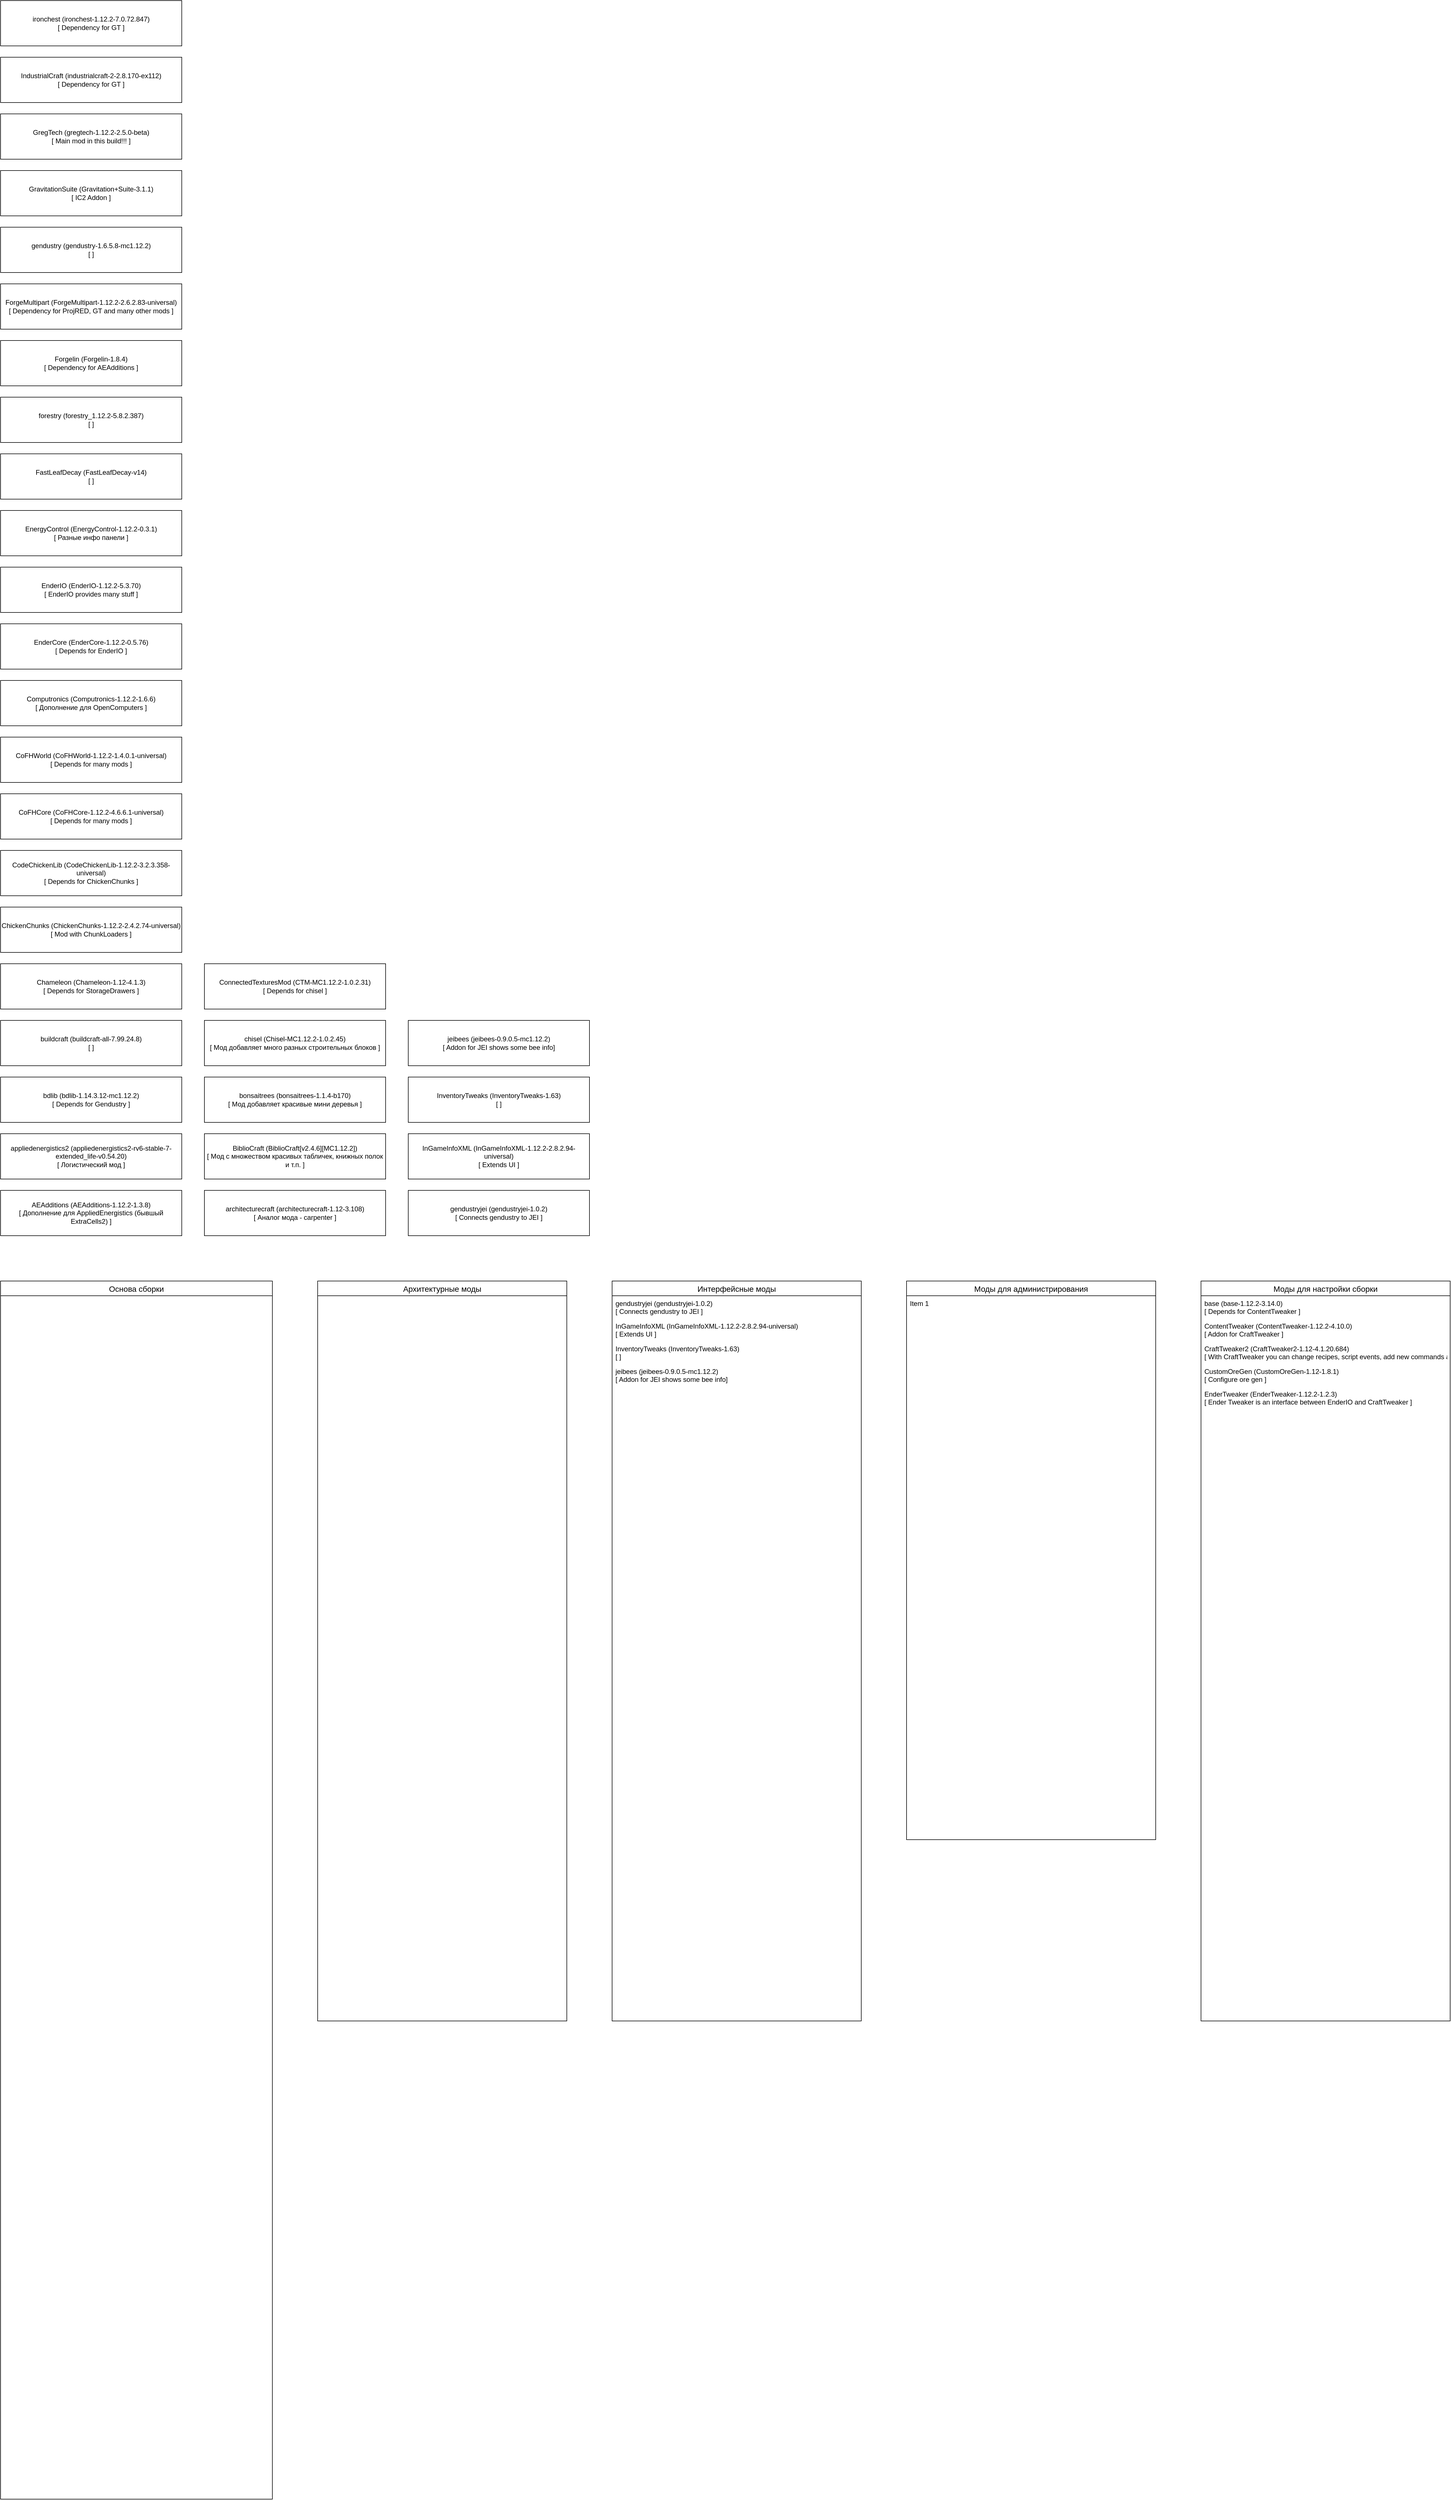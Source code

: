 <mxfile version="20.8.23" type="github">
  <diagram id="2ciV70RLaRKz-P8guRz6" name="Page-1">
    <mxGraphModel dx="1386" dy="1895" grid="1" gridSize="10" guides="1" tooltips="1" connect="1" arrows="1" fold="1" page="1" pageScale="1" pageWidth="850" pageHeight="1100" math="0" shadow="0">
      <root>
        <mxCell id="0" />
        <mxCell id="1" parent="0" />

        <mxCell id="AUP4fguQQ9OvYXi2VR-i-1" value="Интерфейсные моды" style="swimlane;fontStyle=0;childLayout=stackLayout;horizontal=1;startSize=26;horizontalStack=0;resizeParent=1;resizeParentMax=0;resizeLast=0;collapsible=1;marginBottom=0;align=center;fontSize=14;" parent="1" vertex="1">
          <mxGeometry x="1120" y="40" width="440" height="1306" as="geometry" />
        </mxCell>
        <UserObject label="gendustryjei (gendustryjei-1.0.2)&#xa;[ Connects gendustry to JEI ]" link="https://www.curseforge.com/minecraft/mc-mods/gendustry-jei-addon/files/2609434" tooltip="" id="AUP4fguQQ9OvYXi2VR-i-2">
          <mxCell style="text;strokeColor=none;fillColor=none;spacingLeft=4;spacingRight=4;overflow=hidden;rotatable=0;points=[[0,0.5],[1,0.5]];portConstraint=eastwest;fontSize=12;" parent="AUP4fguQQ9OvYXi2VR-i-1" vertex="1">
            <mxGeometry y="26" width="440" height="40" as="geometry" />
          </mxCell>
        </UserObject>
        <UserObject label="InGameInfoXML (InGameInfoXML-1.12.2-2.8.2.94-universal)&#xa;[ Extends UI ]" link="https://www.curseforge.com/minecraft/mc-mods/ingame-info-xml/files/2489566" tooltip="" id="AUP4fguQQ9OvYXi2VR-i-3">
          <mxCell style="text;strokeColor=none;fillColor=none;spacingLeft=4;spacingRight=4;overflow=hidden;rotatable=0;points=[[0,0.5],[1,0.5]];portConstraint=eastwest;fontSize=12;" parent="AUP4fguQQ9OvYXi2VR-i-1" vertex="1">
            <mxGeometry y="66" width="440" height="40" as="geometry" />
          </mxCell>
        </UserObject>
        <UserObject label="InventoryTweaks (InventoryTweaks-1.63)&#xa;[ ]" link="https://www.curseforge.com/minecraft/mc-mods/inventory-tweaks/files/2482481" tooltip="" id="AUP4fguQQ9OvYXi2VR-i-4">
          <mxCell style="text;strokeColor=none;fillColor=none;spacingLeft=4;spacingRight=4;overflow=hidden;rotatable=0;points=[[0,0.5],[1,0.5]];portConstraint=eastwest;fontSize=12;" parent="AUP4fguQQ9OvYXi2VR-i-1" vertex="1">
            <mxGeometry y="106" width="440" height="40" as="geometry" />
          </mxCell>
        </UserObject>
        <UserObject label="jeibees (jeibees-0.9.0.5-mc1.12.2)&#xa;[ Addon for JEI shows some bee info]" link="https://www.curseforge.com/minecraft/mc-mods/jei-bees/files/2490058" tooltip="" id="rv7EcFNvCzqpHA1CRZnH-72">
          <mxCell style="text;strokeColor=none;fillColor=none;spacingLeft=4;spacingRight=4;overflow=hidden;rotatable=0;points=[[0,0.5],[1,0.5]];portConstraint=eastwest;fontSize=12;" parent="AUP4fguQQ9OvYXi2VR-i-1" vertex="1">
            <mxGeometry y="146" width="440" height="40" as="geometry" />
          </mxCell>
        </UserObject>

        <mxCell id="AUP4fguQQ9OvYXi2VR-i-5" value="Моды для администрирования" style="swimlane;fontStyle=0;childLayout=stackLayout;horizontal=1;startSize=26;horizontalStack=0;resizeParent=1;resizeParentMax=0;resizeLast=0;collapsible=1;marginBottom=0;align=center;fontSize=14;" parent="1" vertex="1">
          <mxGeometry x="1640" y="40" width="440" height="986" as="geometry" />
        </mxCell>
        <mxCell id="AUP4fguQQ9OvYXi2VR-i-6" value="Item 1" style="text;strokeColor=none;fillColor=none;spacingLeft=4;spacingRight=4;overflow=hidden;rotatable=0;points=[[0,0.5],[1,0.5]];portConstraint=eastwest;fontSize=12;" parent="AUP4fguQQ9OvYXi2VR-i-5" vertex="1">
          <mxGeometry y="26" width="440" height="40" as="geometry" />
        </mxCell>

        <mxCell id="AUP4fguQQ9OvYXi2VR-i-9" value="Архитектурные моды" style="swimlane;fontStyle=0;childLayout=stackLayout;horizontal=1;startSize=26;horizontalStack=0;resizeParent=1;resizeParentMax=0;resizeLast=0;collapsible=1;marginBottom=0;align=center;fontSize=14;" parent="1" vertex="1">
          <mxGeometry x="600" y="40" width="440" height="1306" as="geometry" />
        </mxCell>

        <mxCell id="AUP4fguQQ9OvYXi2VR-i-13" value="Основа сборки" style="swimlane;fontStyle=0;childLayout=stackLayout;horizontal=1;startSize=26;horizontalStack=0;resizeParent=1;resizeParentMax=0;resizeLast=0;collapsible=1;marginBottom=0;align=center;fontSize=14;" parent="1" vertex="1">
          <mxGeometry x="40" y="40" width="480" height="2150" as="geometry" />
        </mxCell>

        <mxCell id="rv7EcFNvCzqpHA1CRZnH-1" value="Моды для настройки сборки" style="swimlane;fontStyle=0;childLayout=stackLayout;horizontal=1;startSize=26;horizontalStack=0;resizeParent=1;resizeParentMax=0;resizeLast=0;collapsible=1;marginBottom=0;align=center;fontSize=14;" parent="1" vertex="1">
          <mxGeometry x="2160" y="40" width="440" height="1306" as="geometry" />
        </mxCell>
        <UserObject label="base (base-1.12.2-3.14.0)&#xa;[ Depends for ContentTweaker ]" link="https://www.curseforge.com/minecraft/mc-mods/base/files/3440963" id="rv7EcFNvCzqpHA1CRZnH-2">
          <mxCell style="text;strokeColor=none;fillColor=none;spacingLeft=4;spacingRight=4;overflow=hidden;rotatable=0;points=[[0,0.5],[1,0.5]];portConstraint=eastwest;fontSize=12;" parent="rv7EcFNvCzqpHA1CRZnH-1" vertex="1">
            <mxGeometry y="26" width="440" height="40" as="geometry" />
          </mxCell>
        </UserObject>
        <UserObject label="ContentTweaker (ContentTweaker-1.12.2-4.10.0)&#xa;[ Addon for CraftTweaker ]" link="https://www.curseforge.com/minecraft/mc-mods/contenttweaker/files/3331364" id="rv7EcFNvCzqpHA1CRZnH-3">
          <mxCell style="text;strokeColor=none;fillColor=none;spacingLeft=4;spacingRight=4;overflow=hidden;rotatable=0;points=[[0,0.5],[1,0.5]];portConstraint=eastwest;fontSize=12;" parent="rv7EcFNvCzqpHA1CRZnH-1" vertex="1">
            <mxGeometry y="66" width="440" height="40" as="geometry" />
          </mxCell>
        </UserObject>
        <UserObject label="CraftTweaker2 (CraftTweaker2-1.12-4.1.20.684)&#xa;[ With CraftTweaker you can change recipes, script events, add new commands and even change item properties! ]" link="https://www.curseforge.com/minecraft/mc-mods/crafttweaker/files/4379998" id="rv7EcFNvCzqpHA1CRZnH-4">
          <mxCell style="text;strokeColor=none;fillColor=none;spacingLeft=4;spacingRight=4;overflow=hidden;rotatable=0;points=[[0,0.5],[1,0.5]];portConstraint=eastwest;fontSize=12;" parent="rv7EcFNvCzqpHA1CRZnH-1" vertex="1">
            <mxGeometry y="106" width="440" height="40" as="geometry" />
          </mxCell>
        </UserObject>
        <UserObject label="CustomOreGen (CustomOreGen-1.12-1.8.1)&#xa;[ Configure ore gen ]" link="https://www.curseforge.com/minecraft/mc-mods/customoregen/files/2568549" id="rv7EcFNvCzqpHA1CRZnH-150">
          <mxCell style="text;strokeColor=none;fillColor=none;spacingLeft=4;spacingRight=4;overflow=hidden;rotatable=0;points=[[0,0.5],[1,0.5]];portConstraint=eastwest;fontSize=12;" parent="rv7EcFNvCzqpHA1CRZnH-1" vertex="1">
            <mxGeometry y="146" width="440" height="40" as="geometry" />
          </mxCell>
        </UserObject>
        <UserObject label="EnderTweaker (EnderTweaker-1.12.2-1.2.3)&#xa;[ Ender Tweaker is an interface between EnderIO and CraftTweaker ]" link="https://www.curseforge.com/minecraft/mc-mods/endertweaker/files/3474382" id="rv7EcFNvCzqpHA1CRZnH-151">
          <mxCell style="text;strokeColor=none;fillColor=none;spacingLeft=4;spacingRight=4;overflow=hidden;rotatable=0;points=[[0,0.5],[1,0.5]];portConstraint=eastwest;fontSize=12;" parent="rv7EcFNvCzqpHA1CRZnH-1" vertex="1">
            <mxGeometry y="186" width="440" height="40" as="geometry" />
          </mxCell>
        </UserObject>

        <UserObject label="AEAdditions (AEAdditions-1.12.2-1.3.8)&lt;br&gt;[ Дополнение для AppliedEnergistics (бывшый ExtraCells2) ]" link="https://www.curseforge.com/minecraft/mc-mods/ae-additions-extra-cells-2-fork/files/3814371" id="aeadditions">
          <mxCell style="rounded=0;whiteSpace=wrap;html=1;" vertex="1" parent="1">
            <mxGeometry x="40" y="-120" width="320" height="80" as="geometry" />
          </mxCell>
        </UserObject>
        <UserObject label="appliedenergistics2 (appliedenergistics2-rv6-stable-7-extended_life-v0.54.20)&#xa;[ Логистический мод ]" link="https://www.curseforge.com/minecraft/mc-mods/ae2-extended-life/files/4370127" id="ae2">
          <mxCell style="rounded=0;whiteSpace=wrap;html=1;" vertex="1" parent="1">
            <mxGeometry x="40" y="-220" width="320" height="80" as="geometry" />
          </mxCell>
        </UserObject>
        <UserObject label="bdlib (bdlib-1.14.3.12-mc1.12.2) &#xa;[ Depends for Gendustry ]" link="https://www.curseforge.com/minecraft/mc-mods/bdlib/files/2518031" id="bdlib">
          <mxCell style="rounded=0;whiteSpace=wrap;html=1;" vertex="1" parent="1">
            <mxGeometry x="40" y="-320" width="320" height="80" as="geometry" />
          </mxCell>
        </UserObject>
        <UserObject label="buildcraft (buildcraft-all-7.99.24.8)&#xa;[ ]" link="https://www.curseforge.com/minecraft/mc-mods/buildcraft/files/3204475" id="bc">
          <mxCell style="rounded=0;whiteSpace=wrap;html=1;" vertex="1" parent="1">
            <mxGeometry x="40" y="-420" width="320" height="80" as="geometry" />
          </mxCell>
        </UserObject>
        <UserObject label="Chameleon (Chameleon-1.12-4.1.3)&#xa;[ Depends for StorageDrawers ]" link="https://www.curseforge.com/minecraft/mc-mods/chameleon/files/2450900" id="chameleon">
          <mxCell style="rounded=0;whiteSpace=wrap;html=1;" vertex="1" parent="1">
            <mxGeometry x="40" y="-520" width="320" height="80" as="geometry" />
          </mxCell>
        </UserObject>
        <UserObject label="ChickenChunks (ChickenChunks-1.12.2-2.4.2.74-universal)&#xa;[ Mod with ChunkLoaders ]" link="https://www.curseforge.com/minecraft/mc-mods/chicken-chunks-1-8/files/2755785" id="chickenchunks">
          <mxCell style="rounded=0;whiteSpace=wrap;html=1;" vertex="1" parent="1">
            <mxGeometry x="40" y="-620" width="320" height="80" as="geometry" />
          </mxCell>
        </UserObject>
        <UserObject label="CodeChickenLib (CodeChickenLib-1.12.2-3.2.3.358-universal)&#xa;[ Depends for ChickenChunks ]" link="https://www.curseforge.com/minecraft/mc-mods/codechicken-lib-1-8/files/2779848" id="codechickenlib">
          <mxCell style="rounded=0;whiteSpace=wrap;html=1;" vertex="1" parent="1">
            <mxGeometry x="40" y="-720" width="320" height="80" as="geometry" />
          </mxCell>
        </UserObject>
        <UserObject label="CoFHCore (CoFHCore-1.12.2-4.6.6.1-universal)&#xa;[ Depends for many mods ]" link="https://www.curseforge.com/minecraft/mc-mods/cofh-core/files/2920433" id="cofhcore">
          <mxCell style="rounded=0;whiteSpace=wrap;html=1;" vertex="1" parent="1">
            <mxGeometry x="40" y="-820" width="320" height="80" as="geometry" />
          </mxCell>
        </UserObject>
        <UserObject label="CoFHWorld (CoFHWorld-1.12.2-1.4.0.1-universal)&#xa;[ Depends for many mods ]" link="https://www.curseforge.com/minecraft/mc-mods/cofh-world/files/2920434" id="cofhworld">
          <mxCell style="rounded=0;whiteSpace=wrap;html=1;" vertex="1" parent="1">
            <mxGeometry x="40" y="-920" width="320" height="80" as="geometry" />
          </mxCell>
        </UserObject>
        <UserObject label="Computronics (Computronics-1.12.2-1.6.6)&#xa;[ Дополнение для OpenComputers ]" link="https://wiki.vexatos.com/wiki:computronics" id="computronics">
          <mxCell style="rounded=0;whiteSpace=wrap;html=1;" vertex="1" parent="1">
            <mxGeometry x="40" y="-1020" width="320" height="80" as="geometry" />
          </mxCell>
        </UserObject>
        <UserObject label="EnderCore (EnderCore-1.12.2-0.5.76)&#xa;[ Depends for EnderIO ]" link="https://www.curseforge.com/minecraft/mc-mods/endercore/files/2972849" id="endercore">
          <mxCell style="rounded=0;whiteSpace=wrap;html=1;" vertex="1" parent="1">
            <mxGeometry x="40" y="-1120" width="320" height="80" as="geometry" />
          </mxCell>
        </UserObject>
        <UserObject label="EnderIO (EnderIO-1.12.2-5.3.70)&#xa;[ EnderIO provides many stuff ]" link="https://www.curseforge.com/minecraft/mc-mods/ender-io/files/3328811" id="enderio">
          <mxCell style="rounded=0;whiteSpace=wrap;html=1;" vertex="1" parent="1">
            <mxGeometry x="40" y="-1220" width="320" height="80" as="geometry" />
          </mxCell>
        </UserObject>
        <UserObject label="EnergyControl (EnergyControl-1.12.2-0.3.1)&#xa;[ Разные инфо панели ]" link="https://www.curseforge.com/minecraft/mc-mods/energy-control/files/3829524" id="energycontrol">
          <mxCell style="rounded=0;whiteSpace=wrap;html=1;" vertex="1" parent="1">
            <mxGeometry x="40" y="-1320" width="320" height="80" as="geometry" />
          </mxCell>
        </UserObject>
        <UserObject label="FastLeafDecay (FastLeafDecay-v14)&#xa;[ ]" link="https://www.curseforge.com/minecraft/mc-mods/fast-leaf-decay/files/2463272" id="fastleafdecay">
          <mxCell style="rounded=0;whiteSpace=wrap;html=1;" vertex="1" parent="1">
            <mxGeometry x="40" y="-1420" width="320" height="80" as="geometry" />
          </mxCell>
        </UserObject>
        <UserObject label="forestry (forestry_1.12.2-5.8.2.387)&#xa;[ ]" link="https://www.curseforge.com/minecraft/mc-mods/forestry/files/2684780" id="forestry">
          <mxCell style="rounded=0;whiteSpace=wrap;html=1;" vertex="1" parent="1">
            <mxGeometry x="40" y="-1520" width="320" height="80" as="geometry" />
          </mxCell>
        </UserObject>
        <UserObject label="Forgelin (Forgelin-1.8.4)&#xa;[ Dependency for AEAdditions ]" link="https://www.curseforge.com/minecraft/mc-mods/shadowfacts-forgelin/files/2785465" id="forgelin">
          <mxCell style="rounded=0;whiteSpace=wrap;html=1;" vertex="1" parent="1">
            <mxGeometry x="40" y="-1620" width="320" height="80" as="geometry" />
          </mxCell>
        </UserObject>
        <UserObject label="ForgeMultipart (ForgeMultipart-1.12.2-2.6.2.83-universal)&#xa;[ Dependency for ProjRED, GT and many other mods ]" link="https://www.curseforge.com/minecraft/mc-mods/cb-multipart/files/3601708" id="forgemultipart">
          <mxCell style="rounded=0;whiteSpace=wrap;html=1;" vertex="1" parent="1">
            <mxGeometry x="40" y="-1720" width="320" height="80" as="geometry" />
          </mxCell>
        </UserObject>
        <UserObject label="gendustry (gendustry-1.6.5.8-mc1.12.2)&#xa;[ ]" link="https://www.curseforge.com/minecraft/mc-mods/gendustry/files/2516215" id="gendustry">
          <mxCell style="rounded=0;whiteSpace=wrap;html=1;" vertex="1" parent="1">
            <mxGeometry x="40" y="-1820" width="320" height="80" as="geometry" />
          </mxCell>
        </UserObject>
        <UserObject label="GravitationSuite (Gravitation+Suite-3.1.1)&#xa;[ IC2 Addon ]" link="https://www.curseforge.com/minecraft/mc-mods/gravitation-suite/files/2347738" id="gravisuite">
          <mxCell style="rounded=0;whiteSpace=wrap;html=1;" vertex="1" parent="1">
            <mxGeometry x="40" y="-1920" width="320" height="80" as="geometry" />
          </mxCell>
        </UserObject>
        <UserObject label="GregTech (gregtech-1.12.2-2.5.0-beta)&#xa;[ Main mod in this build!!! ]" link="https://www.curseforge.com/minecraft/mc-mods/gregtech-ce-unofficial/files/4325257" id="gt">
          <mxCell style="rounded=0;whiteSpace=wrap;html=1;" vertex="1" parent="1">
            <mxGeometry x="40" y="-2020" width="320" height="80" as="geometry" />
          </mxCell>
        </UserObject>
        <UserObject label="IndustrialCraft (industrialcraft-2-2.8.170-ex112)&#xa;[ Dependency for GT ]" link="https://www.curseforge.com/minecraft/mc-mods/industrial-craft/files/2746892" id="ic2">
          <mxCell style="rounded=0;whiteSpace=wrap;html=1;" vertex="1" parent="1">
            <mxGeometry x="40" y="-2120" width="320" height="80" as="geometry" />
          </mxCell>
        </UserObject>
        <UserObject label="ironchest (ironchest-1.12.2-7.0.72.847)&#xa;[ Dependency for GT ]" link="https://www.curseforge.com/minecraft/mc-mods/iron-chests/files/2747935" id="ironchest">
          <mxCell style="rounded=0;whiteSpace=wrap;html=1;" vertex="1" parent="1">
            <mxGeometry x="40" y="-2220" width="320" height="80" as="geometry" />
          </mxCell>
        </UserObject>


        <UserObject label="architecturecraft (architecturecraft-1.12-3.108)&#xa;[ Аналог мода - carpenter ]" link="https://www.curseforge.com/minecraft/mc-mods/architecturecraft-tridev/files/4344128" tooltip="" id="architecturecraft">
          <mxCell style="rounded=0;whiteSpace=wrap;html=1;" vertex="1" parent="1">
            <mxGeometry x="400" y="-120" width="320" height="80" as="geometry" />
          </mxCell>
        </UserObject>
        <UserObject label="BiblioCraft (BiblioCraft[v2.4.6][MC1.12.2])&#xa;[ Мод с множеством красивых табличек, книжных полок и т.п. ]" link="https://www.curseforge.com/minecraft/mc-mods/bibliocraft/files/3647708" tooltip="" id="bibliocraft">
          <mxCell style="rounded=0;whiteSpace=wrap;html=1;" vertex="1" parent="1">
            <mxGeometry x="400" y="-220" width="320" height="80" as="geometry" />
          </mxCell>
        </UserObject>
        <UserObject label="bonsaitrees (bonsaitrees-1.1.4-b170)&#xa;[ Мод добавляет красивые мини деревья ]" link="https://www.curseforge.com/minecraft/mc-mods/bonsai-trees/files/2846217" tooltip="" id="bonsaitrees">
          <mxCell style="rounded=0;whiteSpace=wrap;html=1;" vertex="1" parent="1">
            <mxGeometry x="400" y="-320" width="320" height="80" as="geometry" />
          </mxCell>
        </UserObject>
        <UserObject label="chisel (Chisel-MC1.12.2-1.0.2.45)&#xa;[ Мод добавляет много разных строительных блоков ]" link="https://www.curseforge.com/minecraft/mc-mods/chisel/files/2915375" tooltip="" id="chisel">
          <mxCell style="rounded=0;whiteSpace=wrap;html=1;" vertex="1" parent="1">
            <mxGeometry x="400" y="-420" width="320" height="80" as="geometry" />
          </mxCell>
        </UserObject>
        <UserObject label="ConnectedTexturesMod (CTM-MC1.12.2-1.0.2.31)&#xa;[ Depends for chisel ]" link="https://www.curseforge.com/minecraft/mc-mods/ctm/files/2915363" tooltip="" id="ctm">
          <mxCell style="rounded=0;whiteSpace=wrap;html=1;" vertex="1" parent="1">
            <mxGeometry x="400" y="-520" width="320" height="80" as="geometry" />
          </mxCell>
        </UserObject>


        <UserObject label="gendustryjei (gendustryjei-1.0.2)&#xa;[ Connects gendustry to JEI ]" link="https://www.curseforge.com/minecraft/mc-mods/gendustry-jei-addon/files/2609434" tooltip="" id="gendustryjei">
          <mxCell style="rounded=0;whiteSpace=wrap;html=1;" vertex="1" parent="1">
            <mxGeometry x="760" y="-120" width="320" height="80" as="geometry" />
          </mxCell>
        </UserObject>
        <UserObject label="InGameInfoXML (InGameInfoXML-1.12.2-2.8.2.94-universal)&#xa;[ Extends UI ]" link="https://www.curseforge.com/minecraft/mc-mods/ingame-info-xml/files/2489566" tooltip="" id="ingameinfoxml">
          <mxCell style="rounded=0;whiteSpace=wrap;html=1;" vertex="1" parent="1">
            <mxGeometry x="760" y="-220" width="320" height="80" as="geometry" />
          </mxCell>
        </UserObject>
        <UserObject label="InventoryTweaks (InventoryTweaks-1.63)&#xa;[ ]" link="https://www.curseforge.com/minecraft/mc-mods/inventory-tweaks/files/2482481" tooltip="" id="invtweaks">
          <mxCell style="rounded=0;whiteSpace=wrap;html=1;" vertex="1" parent="1">
            <mxGeometry x="760" y="-320" width="320" height="80" as="geometry" />
          </mxCell>
        </UserObject>
        <UserObject label="jeibees (jeibees-0.9.0.5-mc1.12.2)&#xa;[ Addon for JEI shows some bee info]" link="https://www.curseforge.com/minecraft/mc-mods/jei-bees/files/2490058" tooltip="" id="jeibees">
          <mxCell style="rounded=0;whiteSpace=wrap;html=1;" vertex="1" parent="1">
            <mxGeometry x="760" y="-420" width="320" height="80" as="geometry" />
          </mxCell>
        </UserObject>
      </root>
    </mxGraphModel>
  </diagram>
</mxfile>
